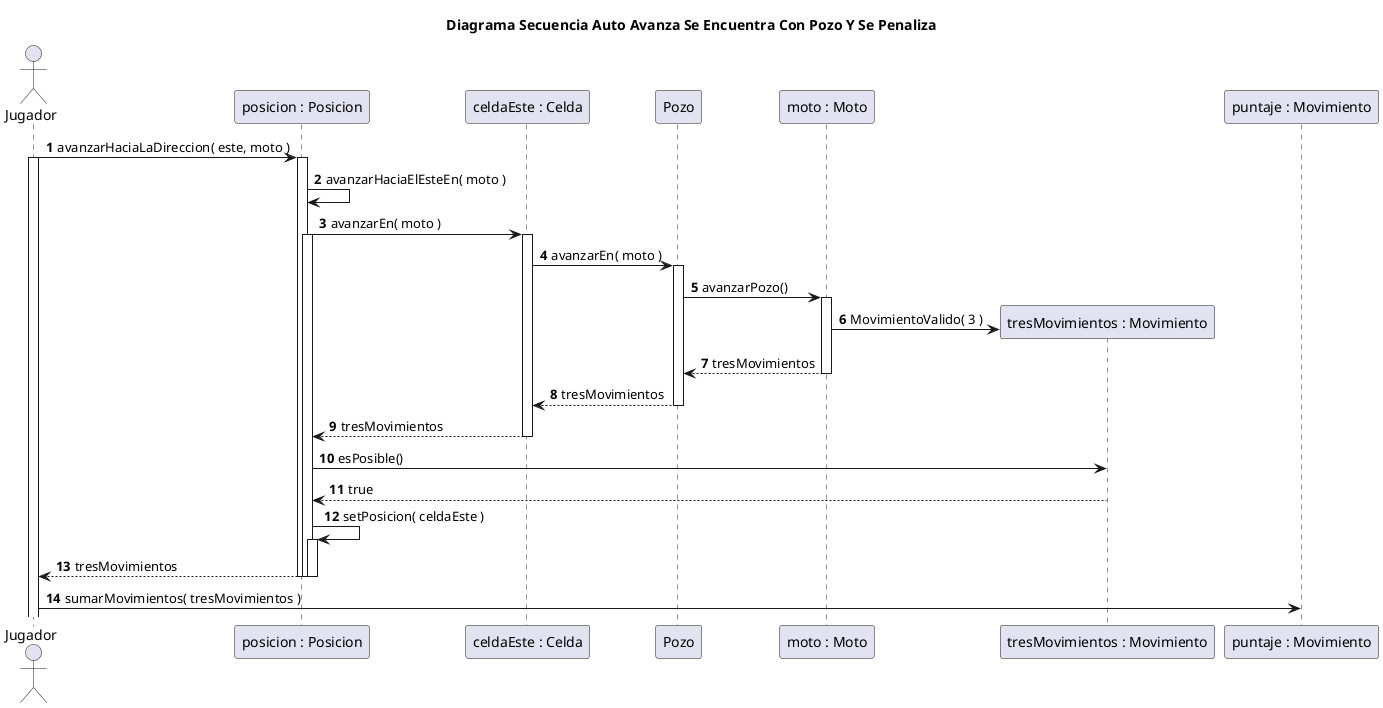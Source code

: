 @startuml
title Diagrama Secuencia Auto Avanza Se Encuentra Con Pozo Y Se Penaliza

autonumber

actor Jugador

Jugador -> "posicion : Posicion"++: avanzarHaciaLaDireccion( este, moto )

activate Jugador
"posicion : Posicion" -> "posicion : Posicion": avanzarHaciaElEsteEn( moto )

"posicion : Posicion" -> "celdaEste : Celda"++: avanzarEn( moto )

activate "posicion : Posicion"
"celdaEste : Celda" -> Pozo++: avanzarEn( moto )
Pozo -> "moto : Moto"++: avanzarPozo()
create "tresMovimientos : Movimiento"
"moto : Moto" -> "tresMovimientos : Movimiento": MovimientoValido( 3 )
"moto : Moto" --> Pozo: tresMovimientos
deactivate "moto : Moto"
Pozo --> "celdaEste : Celda": tresMovimientos
deactivate Pozo
"celdaEste : Celda" --> "posicion : Posicion": tresMovimientos
deactivate "celdaEste : Celda"


"tresMovimientos : Movimiento" <- "posicion : Posicion": esPosible()
"tresMovimientos : Movimiento" --> "posicion : Posicion": true
deactivate "tresMovimientos : Movimiento"

"posicion : Posicion" -> "posicion : Posicion"++: setPosicion( celdaEste )

"posicion : Posicion" --> Jugador--: tresMovimientos
deactivate "posicion : Posicion"
deactivate "posicion : Posicion"
Jugador -> "puntaje : Movimiento": sumarMovimientos( tresMovimientos )

@enduml